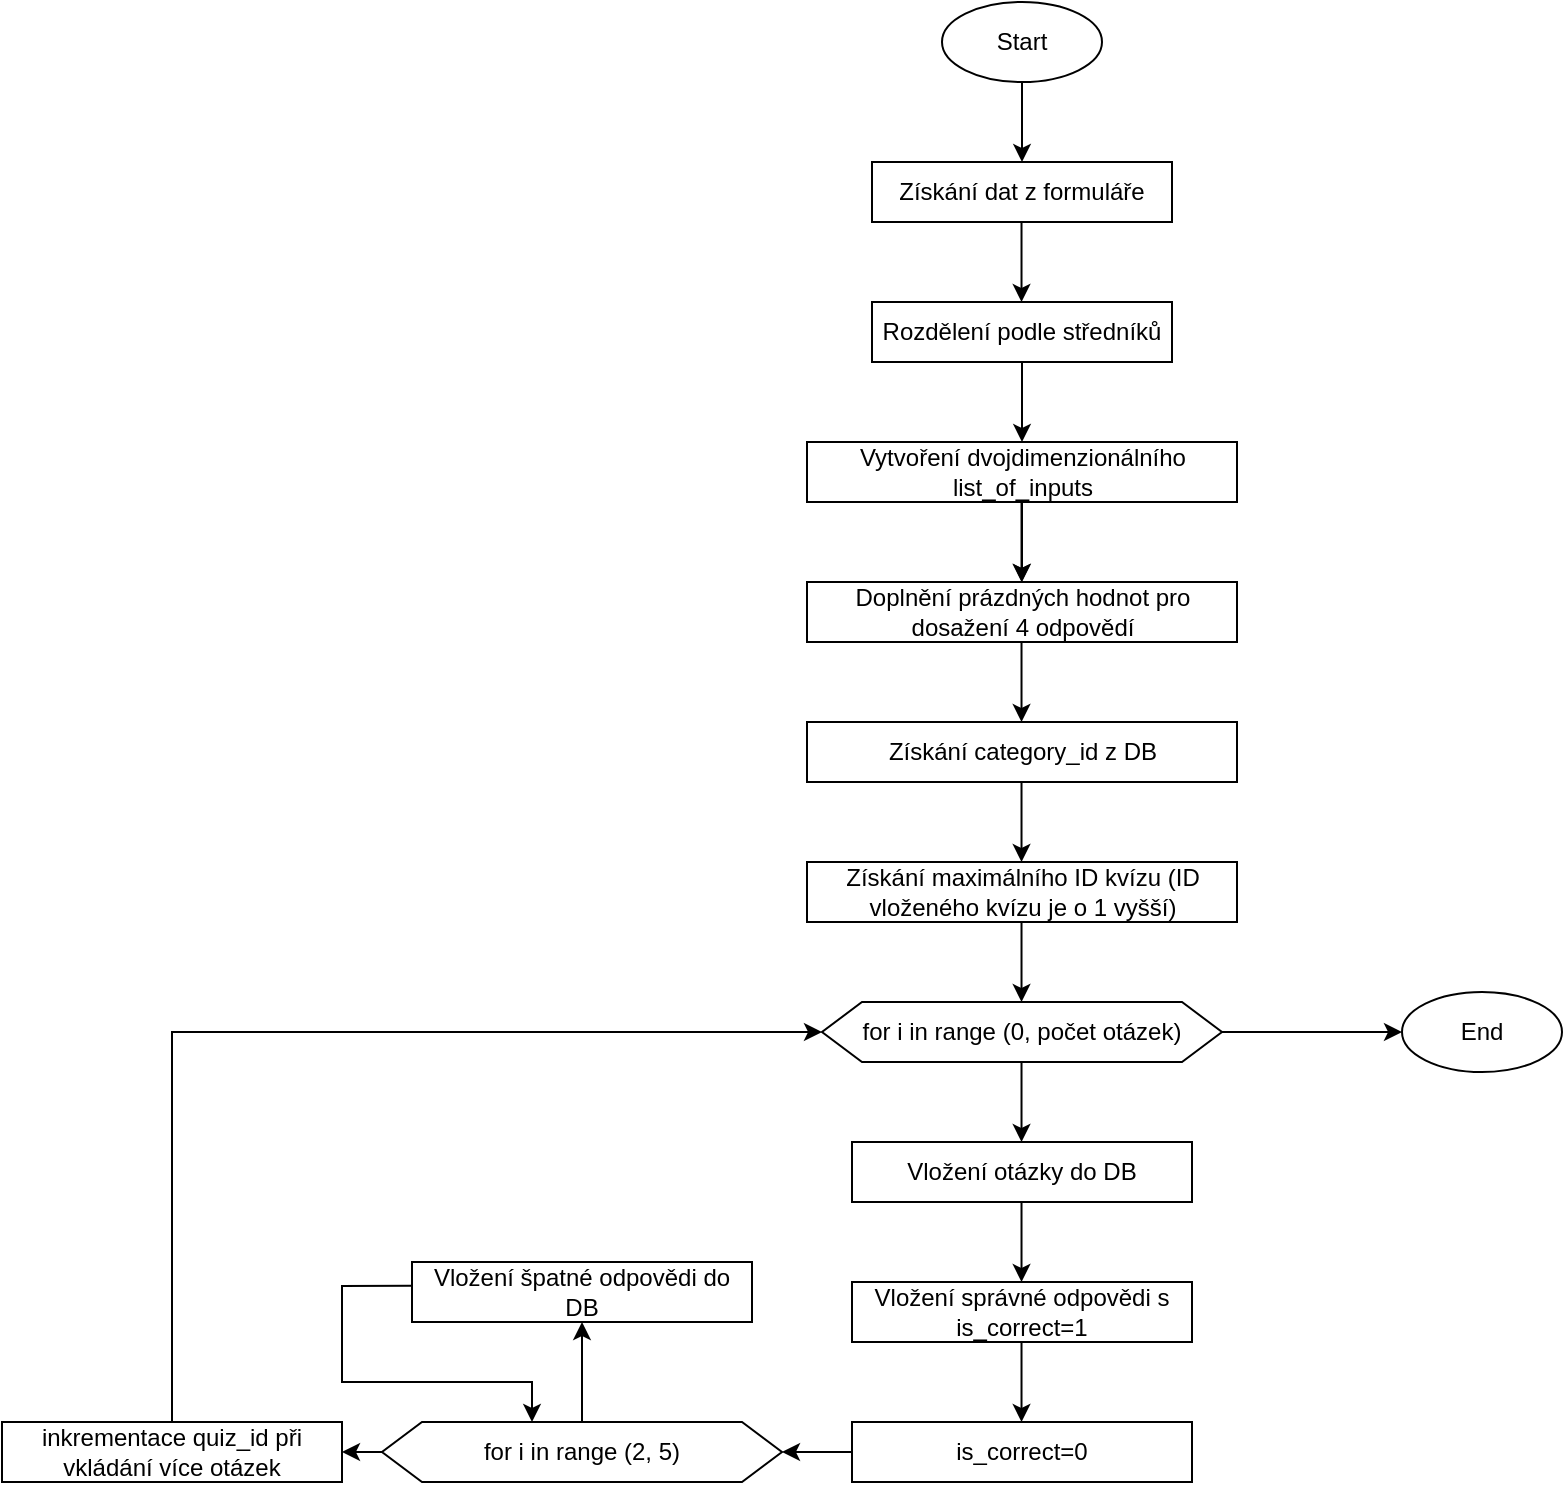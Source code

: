 <mxfile version="25.0.2">
  <diagram name="Stránka-1" id="ixW-vBEtSKfVC0j4W-M-">
    <mxGraphModel dx="2654" dy="844" grid="1" gridSize="10" guides="1" tooltips="1" connect="1" arrows="1" fold="1" page="1" pageScale="1" pageWidth="980" pageHeight="1390" math="0" shadow="0">
      <root>
        <mxCell id="0" />
        <mxCell id="1" parent="0" />
        <mxCell id="y_km2YXjke7CNAbJ_RV4-1" value="Start" style="ellipse;whiteSpace=wrap;html=1;" vertex="1" parent="1">
          <mxGeometry x="300" y="150" width="80" height="40" as="geometry" />
        </mxCell>
        <mxCell id="y_km2YXjke7CNAbJ_RV4-2" value="" style="endArrow=classic;html=1;rounded=0;exitX=0.5;exitY=1;exitDx=0;exitDy=0;" edge="1" parent="1" source="y_km2YXjke7CNAbJ_RV4-1" target="y_km2YXjke7CNAbJ_RV4-3">
          <mxGeometry width="50" height="50" relative="1" as="geometry">
            <mxPoint x="430" y="350" as="sourcePoint" />
            <mxPoint x="340" y="270" as="targetPoint" />
          </mxGeometry>
        </mxCell>
        <mxCell id="y_km2YXjke7CNAbJ_RV4-3" value="Získání dat z formuláře" style="rounded=0;whiteSpace=wrap;html=1;" vertex="1" parent="1">
          <mxGeometry x="265" y="230" width="150" height="30" as="geometry" />
        </mxCell>
        <mxCell id="y_km2YXjke7CNAbJ_RV4-4" value="" style="endArrow=classic;html=1;rounded=0;exitX=0.5;exitY=1;exitDx=0;exitDy=0;" edge="1" parent="1">
          <mxGeometry width="50" height="50" relative="1" as="geometry">
            <mxPoint x="339.76" y="260" as="sourcePoint" />
            <mxPoint x="339.76" y="300" as="targetPoint" />
          </mxGeometry>
        </mxCell>
        <mxCell id="y_km2YXjke7CNAbJ_RV4-5" value="Rozdělení podle středníků" style="rounded=0;whiteSpace=wrap;html=1;" vertex="1" parent="1">
          <mxGeometry x="265" y="300" width="150" height="30" as="geometry" />
        </mxCell>
        <mxCell id="y_km2YXjke7CNAbJ_RV4-6" value="" style="endArrow=classic;html=1;rounded=0;exitX=0.5;exitY=1;exitDx=0;exitDy=0;" edge="1" parent="1" source="y_km2YXjke7CNAbJ_RV4-5">
          <mxGeometry width="50" height="50" relative="1" as="geometry">
            <mxPoint x="430" y="350" as="sourcePoint" />
            <mxPoint x="340" y="370" as="targetPoint" />
          </mxGeometry>
        </mxCell>
        <mxCell id="y_km2YXjke7CNAbJ_RV4-11" value="" style="edgeStyle=orthogonalEdgeStyle;rounded=0;orthogonalLoop=1;jettySize=auto;html=1;" edge="1" parent="1" source="y_km2YXjke7CNAbJ_RV4-7" target="y_km2YXjke7CNAbJ_RV4-10">
          <mxGeometry relative="1" as="geometry" />
        </mxCell>
        <mxCell id="y_km2YXjke7CNAbJ_RV4-7" value="Vytvoření dvojdimenzionálního list_of_inputs" style="rounded=0;whiteSpace=wrap;html=1;" vertex="1" parent="1">
          <mxGeometry x="232.5" y="370" width="215" height="30" as="geometry" />
        </mxCell>
        <mxCell id="y_km2YXjke7CNAbJ_RV4-9" value="" style="endArrow=classic;html=1;rounded=0;exitX=0.5;exitY=1;exitDx=0;exitDy=0;" edge="1" parent="1">
          <mxGeometry width="50" height="50" relative="1" as="geometry">
            <mxPoint x="339.76" y="400" as="sourcePoint" />
            <mxPoint x="339.76" y="440" as="targetPoint" />
          </mxGeometry>
        </mxCell>
        <mxCell id="y_km2YXjke7CNAbJ_RV4-10" value="Doplnění prázdných hodnot pro dosažení 4 odpovědí" style="rounded=0;whiteSpace=wrap;html=1;" vertex="1" parent="1">
          <mxGeometry x="232.5" y="440" width="215" height="30" as="geometry" />
        </mxCell>
        <mxCell id="y_km2YXjke7CNAbJ_RV4-12" value="" style="endArrow=classic;html=1;rounded=0;exitX=0.5;exitY=1;exitDx=0;exitDy=0;" edge="1" parent="1">
          <mxGeometry width="50" height="50" relative="1" as="geometry">
            <mxPoint x="339.76" y="470" as="sourcePoint" />
            <mxPoint x="339.76" y="510" as="targetPoint" />
          </mxGeometry>
        </mxCell>
        <mxCell id="y_km2YXjke7CNAbJ_RV4-13" value="Získání category_id z DB" style="rounded=0;whiteSpace=wrap;html=1;" vertex="1" parent="1">
          <mxGeometry x="232.5" y="510" width="215" height="30" as="geometry" />
        </mxCell>
        <mxCell id="y_km2YXjke7CNAbJ_RV4-14" value="" style="endArrow=classic;html=1;rounded=0;exitX=0.5;exitY=1;exitDx=0;exitDy=0;" edge="1" parent="1">
          <mxGeometry width="50" height="50" relative="1" as="geometry">
            <mxPoint x="339.76" y="540" as="sourcePoint" />
            <mxPoint x="339.76" y="580" as="targetPoint" />
          </mxGeometry>
        </mxCell>
        <mxCell id="y_km2YXjke7CNAbJ_RV4-15" value="Získání maximálního ID kvízu (ID vloženého kvízu je o 1 vyšší)" style="rounded=0;whiteSpace=wrap;html=1;" vertex="1" parent="1">
          <mxGeometry x="232.5" y="580" width="215" height="30" as="geometry" />
        </mxCell>
        <mxCell id="y_km2YXjke7CNAbJ_RV4-17" value="" style="endArrow=classic;html=1;rounded=0;exitX=0.5;exitY=1;exitDx=0;exitDy=0;" edge="1" parent="1">
          <mxGeometry width="50" height="50" relative="1" as="geometry">
            <mxPoint x="339.76" y="610" as="sourcePoint" />
            <mxPoint x="339.76" y="650" as="targetPoint" />
          </mxGeometry>
        </mxCell>
        <mxCell id="y_km2YXjke7CNAbJ_RV4-18" value="for i in range (0, počet otázek)" style="shape=hexagon;perimeter=hexagonPerimeter2;whiteSpace=wrap;html=1;fixedSize=1;" vertex="1" parent="1">
          <mxGeometry x="240" y="650" width="200" height="30" as="geometry" />
        </mxCell>
        <mxCell id="y_km2YXjke7CNAbJ_RV4-19" value="" style="endArrow=classic;html=1;rounded=0;exitX=0.5;exitY=1;exitDx=0;exitDy=0;" edge="1" parent="1">
          <mxGeometry width="50" height="50" relative="1" as="geometry">
            <mxPoint x="339.76" y="680" as="sourcePoint" />
            <mxPoint x="339.76" y="720" as="targetPoint" />
          </mxGeometry>
        </mxCell>
        <mxCell id="y_km2YXjke7CNAbJ_RV4-20" value="Vložení otázky do DB" style="rounded=0;whiteSpace=wrap;html=1;" vertex="1" parent="1">
          <mxGeometry x="255" y="720" width="170" height="30" as="geometry" />
        </mxCell>
        <mxCell id="y_km2YXjke7CNAbJ_RV4-21" value="" style="endArrow=classic;html=1;rounded=0;exitX=0.5;exitY=1;exitDx=0;exitDy=0;" edge="1" parent="1">
          <mxGeometry width="50" height="50" relative="1" as="geometry">
            <mxPoint x="339.76" y="750" as="sourcePoint" />
            <mxPoint x="339.76" y="790" as="targetPoint" />
          </mxGeometry>
        </mxCell>
        <mxCell id="y_km2YXjke7CNAbJ_RV4-22" value="Vložení správné odpovědi s is_correct=1" style="rounded=0;whiteSpace=wrap;html=1;" vertex="1" parent="1">
          <mxGeometry x="255" y="790" width="170" height="30" as="geometry" />
        </mxCell>
        <mxCell id="y_km2YXjke7CNAbJ_RV4-23" value="" style="endArrow=classic;html=1;rounded=0;exitX=0.5;exitY=1;exitDx=0;exitDy=0;" edge="1" parent="1">
          <mxGeometry width="50" height="50" relative="1" as="geometry">
            <mxPoint x="339.76" y="820" as="sourcePoint" />
            <mxPoint x="339.76" y="860" as="targetPoint" />
          </mxGeometry>
        </mxCell>
        <mxCell id="y_km2YXjke7CNAbJ_RV4-24" value="is_correct=0" style="rounded=0;whiteSpace=wrap;html=1;" vertex="1" parent="1">
          <mxGeometry x="255" y="860" width="170" height="30" as="geometry" />
        </mxCell>
        <mxCell id="y_km2YXjke7CNAbJ_RV4-25" value="" style="endArrow=classic;html=1;rounded=0;exitX=0;exitY=0.5;exitDx=0;exitDy=0;" edge="1" parent="1" source="y_km2YXjke7CNAbJ_RV4-24">
          <mxGeometry width="50" height="50" relative="1" as="geometry">
            <mxPoint x="430" y="830" as="sourcePoint" />
            <mxPoint x="220" y="875" as="targetPoint" />
          </mxGeometry>
        </mxCell>
        <mxCell id="y_km2YXjke7CNAbJ_RV4-26" value="for i in range (2, 5&lt;span style=&quot;background-color: initial;&quot;&gt;)&lt;/span&gt;" style="shape=hexagon;perimeter=hexagonPerimeter2;whiteSpace=wrap;html=1;fixedSize=1;" vertex="1" parent="1">
          <mxGeometry x="20" y="860" width="200" height="30" as="geometry" />
        </mxCell>
        <mxCell id="y_km2YXjke7CNAbJ_RV4-27" value="" style="endArrow=classic;html=1;rounded=0;exitX=0.5;exitY=0;exitDx=0;exitDy=0;" edge="1" parent="1" source="y_km2YXjke7CNAbJ_RV4-26">
          <mxGeometry width="50" height="50" relative="1" as="geometry">
            <mxPoint x="330" y="830" as="sourcePoint" />
            <mxPoint x="120" y="810" as="targetPoint" />
          </mxGeometry>
        </mxCell>
        <mxCell id="y_km2YXjke7CNAbJ_RV4-28" value="Vložení špatné odpovědi do DB" style="rounded=0;whiteSpace=wrap;html=1;" vertex="1" parent="1">
          <mxGeometry x="35" y="780" width="170" height="30" as="geometry" />
        </mxCell>
        <mxCell id="y_km2YXjke7CNAbJ_RV4-29" value="" style="endArrow=classic;html=1;rounded=0;exitX=-0.001;exitY=0.394;exitDx=0;exitDy=0;entryX=0.375;entryY=0;entryDx=0;entryDy=0;exitPerimeter=0;" edge="1" parent="1" source="y_km2YXjke7CNAbJ_RV4-28" target="y_km2YXjke7CNAbJ_RV4-26">
          <mxGeometry width="50" height="50" relative="1" as="geometry">
            <mxPoint x="290" y="830" as="sourcePoint" />
            <mxPoint x="340" y="780" as="targetPoint" />
            <Array as="points">
              <mxPoint y="792" />
              <mxPoint y="840" />
              <mxPoint x="95" y="840" />
            </Array>
          </mxGeometry>
        </mxCell>
        <mxCell id="y_km2YXjke7CNAbJ_RV4-30" value="" style="endArrow=classic;html=1;rounded=0;entryX=0;entryY=0.5;entryDx=0;entryDy=0;exitX=0.5;exitY=0;exitDx=0;exitDy=0;" edge="1" parent="1" source="y_km2YXjke7CNAbJ_RV4-31" target="y_km2YXjke7CNAbJ_RV4-18">
          <mxGeometry width="50" height="50" relative="1" as="geometry">
            <mxPoint x="-40" y="810" as="sourcePoint" />
            <mxPoint x="230" y="730" as="targetPoint" />
            <Array as="points">
              <mxPoint x="-85" y="665" />
              <mxPoint x="200" y="665" />
            </Array>
          </mxGeometry>
        </mxCell>
        <mxCell id="y_km2YXjke7CNAbJ_RV4-31" value="inkrementace quiz_id při vkládání více otázek" style="rounded=0;whiteSpace=wrap;html=1;" vertex="1" parent="1">
          <mxGeometry x="-170" y="860" width="170" height="30" as="geometry" />
        </mxCell>
        <mxCell id="y_km2YXjke7CNAbJ_RV4-32" value="" style="endArrow=classic;html=1;rounded=0;exitX=0;exitY=0.5;exitDx=0;exitDy=0;entryX=1;entryY=0.5;entryDx=0;entryDy=0;" edge="1" parent="1" source="y_km2YXjke7CNAbJ_RV4-26" target="y_km2YXjke7CNAbJ_RV4-31">
          <mxGeometry width="50" height="50" relative="1" as="geometry">
            <mxPoint x="40" y="810" as="sourcePoint" />
            <mxPoint x="90" y="760" as="targetPoint" />
          </mxGeometry>
        </mxCell>
        <mxCell id="y_km2YXjke7CNAbJ_RV4-33" value="" style="endArrow=classic;html=1;rounded=0;exitX=1;exitY=0.5;exitDx=0;exitDy=0;" edge="1" parent="1" source="y_km2YXjke7CNAbJ_RV4-18">
          <mxGeometry width="50" height="50" relative="1" as="geometry">
            <mxPoint x="440" y="720" as="sourcePoint" />
            <mxPoint x="530" y="665" as="targetPoint" />
          </mxGeometry>
        </mxCell>
        <mxCell id="y_km2YXjke7CNAbJ_RV4-34" value="End" style="ellipse;whiteSpace=wrap;html=1;" vertex="1" parent="1">
          <mxGeometry x="530" y="645" width="80" height="40" as="geometry" />
        </mxCell>
      </root>
    </mxGraphModel>
  </diagram>
</mxfile>
